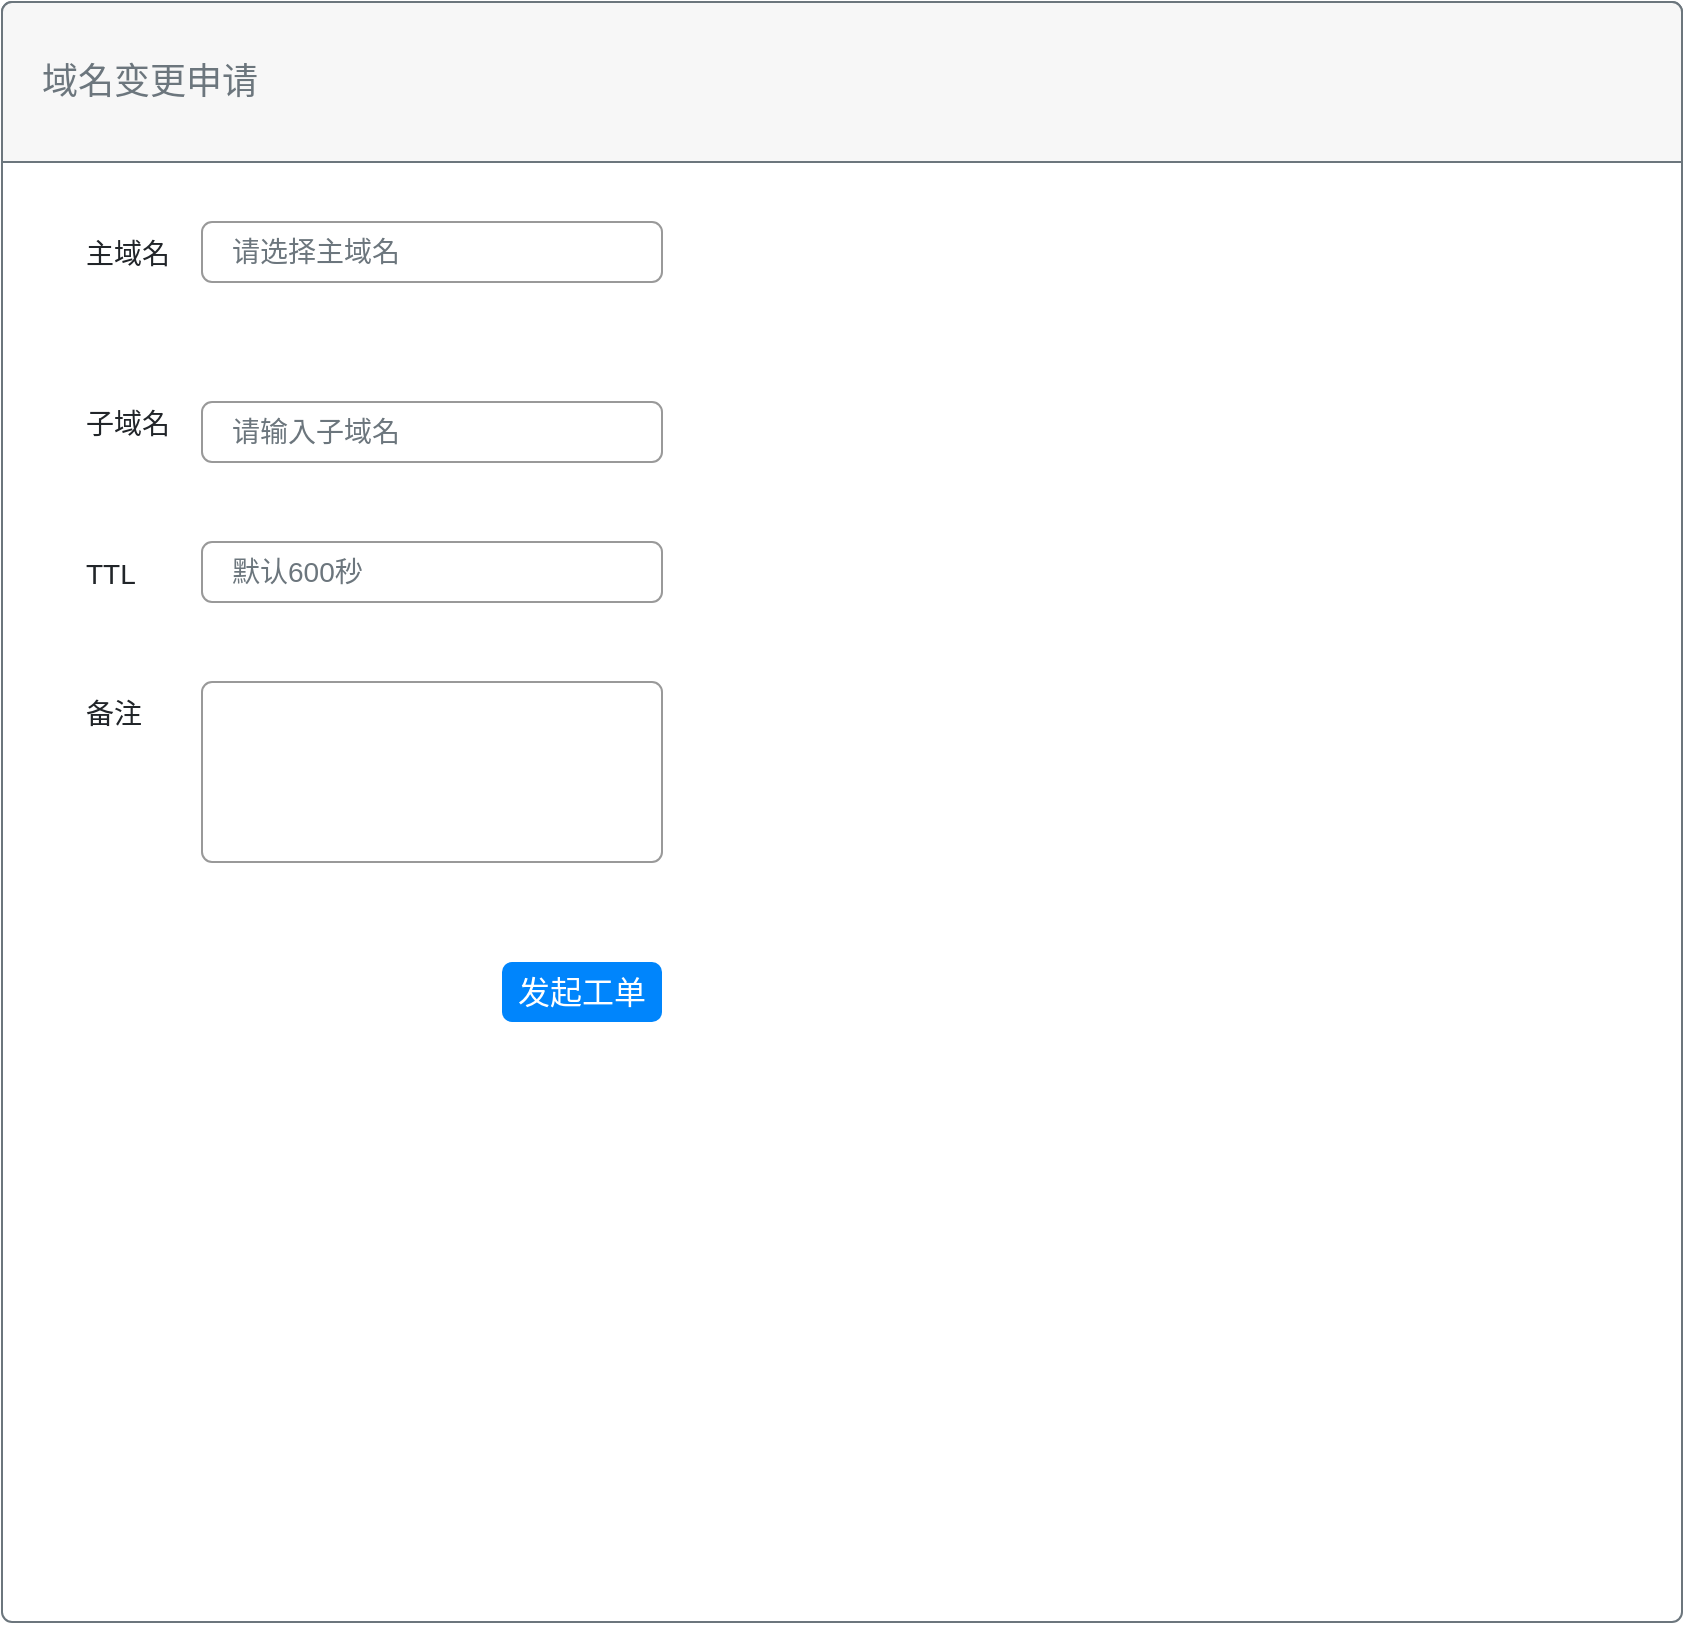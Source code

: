 <mxfile version="22.0.8" type="github">
  <diagram name="第 1 页" id="ghW6HXjL1xLNtHcViidO">
    <mxGraphModel dx="2074" dy="1125" grid="1" gridSize="10" guides="1" tooltips="1" connect="1" arrows="1" fold="1" page="1" pageScale="1" pageWidth="827" pageHeight="1169" math="0" shadow="0">
      <root>
        <mxCell id="0" />
        <mxCell id="1" parent="0" />
        <mxCell id="w2ZEyz7rfCBRBZync50a-4" value="" style="html=1;shadow=0;dashed=0;shape=mxgraph.bootstrap.rrect;rSize=5;strokeColor=#6C767D;html=1;whiteSpace=wrap;fillColor=#ffffff;fontColor=#212529;verticalAlign=bottom;align=left;spacing=20;spacingBottom=0;fontSize=14;" vertex="1" parent="1">
          <mxGeometry x="20" y="330" width="840" height="810" as="geometry" />
        </mxCell>
        <mxCell id="w2ZEyz7rfCBRBZync50a-5" value="域名变更申请" style="html=1;shadow=0;dashed=0;shape=mxgraph.bootstrap.topButton;rSize=5;perimeter=none;whiteSpace=wrap;fillColor=#F7F7F7;strokeColor=#6C767D;fontColor=#6C767D;resizeWidth=1;fontSize=18;align=left;spacing=20;" vertex="1" parent="w2ZEyz7rfCBRBZync50a-4">
          <mxGeometry width="840.0" height="80" relative="1" as="geometry" />
        </mxCell>
        <mxCell id="w2ZEyz7rfCBRBZync50a-46" value="主域名" style="fillColor=none;strokeColor=none;align=left;fontSize=14;fontColor=#212529;" vertex="1" parent="w2ZEyz7rfCBRBZync50a-4">
          <mxGeometry x="40" y="110" width="60" height="30" as="geometry" />
        </mxCell>
        <mxCell id="w2ZEyz7rfCBRBZync50a-47" value="请选择主域名" style="html=1;shadow=0;dashed=0;shape=mxgraph.bootstrap.rrect;rSize=5;fillColor=none;strokeColor=#999999;align=left;spacing=15;fontSize=14;fontColor=#6C767D;" vertex="1" parent="w2ZEyz7rfCBRBZync50a-4">
          <mxGeometry width="230" height="30" relative="1" as="geometry">
            <mxPoint x="100" y="110" as="offset" />
          </mxGeometry>
        </mxCell>
        <mxCell id="w2ZEyz7rfCBRBZync50a-48" value="子域名" style="fillColor=none;strokeColor=none;align=left;fontSize=14;fontColor=#212529;" vertex="1" parent="w2ZEyz7rfCBRBZync50a-4">
          <mxGeometry width="50" height="40" relative="1" as="geometry">
            <mxPoint x="40" y="190" as="offset" />
          </mxGeometry>
        </mxCell>
        <mxCell id="w2ZEyz7rfCBRBZync50a-49" value="请输入子域名" style="html=1;shadow=0;dashed=0;shape=mxgraph.bootstrap.rrect;rSize=5;fillColor=none;strokeColor=#999999;align=left;spacing=15;fontSize=14;fontColor=#6C767D;" vertex="1" parent="w2ZEyz7rfCBRBZync50a-4">
          <mxGeometry width="230" height="30" relative="1" as="geometry">
            <mxPoint x="100" y="200" as="offset" />
          </mxGeometry>
        </mxCell>
        <mxCell id="w2ZEyz7rfCBRBZync50a-50" value="默认600秒" style="html=1;shadow=0;dashed=0;shape=mxgraph.bootstrap.rrect;rSize=5;fillColor=none;strokeColor=#999999;align=left;spacing=15;fontSize=14;fontColor=#6C767D;" vertex="1" parent="w2ZEyz7rfCBRBZync50a-4">
          <mxGeometry x="100" y="270" width="230" height="30" as="geometry" />
        </mxCell>
        <mxCell id="w2ZEyz7rfCBRBZync50a-51" value="TTL" style="fillColor=none;strokeColor=none;align=left;fontSize=14;fontColor=#212529;" vertex="1" parent="w2ZEyz7rfCBRBZync50a-4">
          <mxGeometry x="40" y="265" width="50" height="40" as="geometry" />
        </mxCell>
        <mxCell id="w2ZEyz7rfCBRBZync50a-52" value="" style="html=1;shadow=0;dashed=0;shape=mxgraph.bootstrap.rrect;rSize=5;fillColor=none;strokeColor=#999999;align=left;spacing=15;fontSize=14;fontColor=#6C767D;" vertex="1" parent="w2ZEyz7rfCBRBZync50a-4">
          <mxGeometry x="100" y="340" width="230" height="90" as="geometry" />
        </mxCell>
        <mxCell id="w2ZEyz7rfCBRBZync50a-53" value="备注" style="fillColor=none;strokeColor=none;align=left;fontSize=14;fontColor=#212529;" vertex="1" parent="w2ZEyz7rfCBRBZync50a-4">
          <mxGeometry x="40" y="335" width="50" height="40" as="geometry" />
        </mxCell>
        <mxCell id="w2ZEyz7rfCBRBZync50a-54" value="发起工单" style="html=1;shadow=0;dashed=0;shape=mxgraph.bootstrap.rrect;rSize=5;strokeColor=none;strokeWidth=1;fillColor=#0085FC;fontColor=#FFFFFF;whiteSpace=wrap;align=center;verticalAlign=middle;spacingLeft=0;fontStyle=0;fontSize=16;spacing=5;" vertex="1" parent="w2ZEyz7rfCBRBZync50a-4">
          <mxGeometry x="250" y="480" width="80" height="30" as="geometry" />
        </mxCell>
      </root>
    </mxGraphModel>
  </diagram>
</mxfile>
